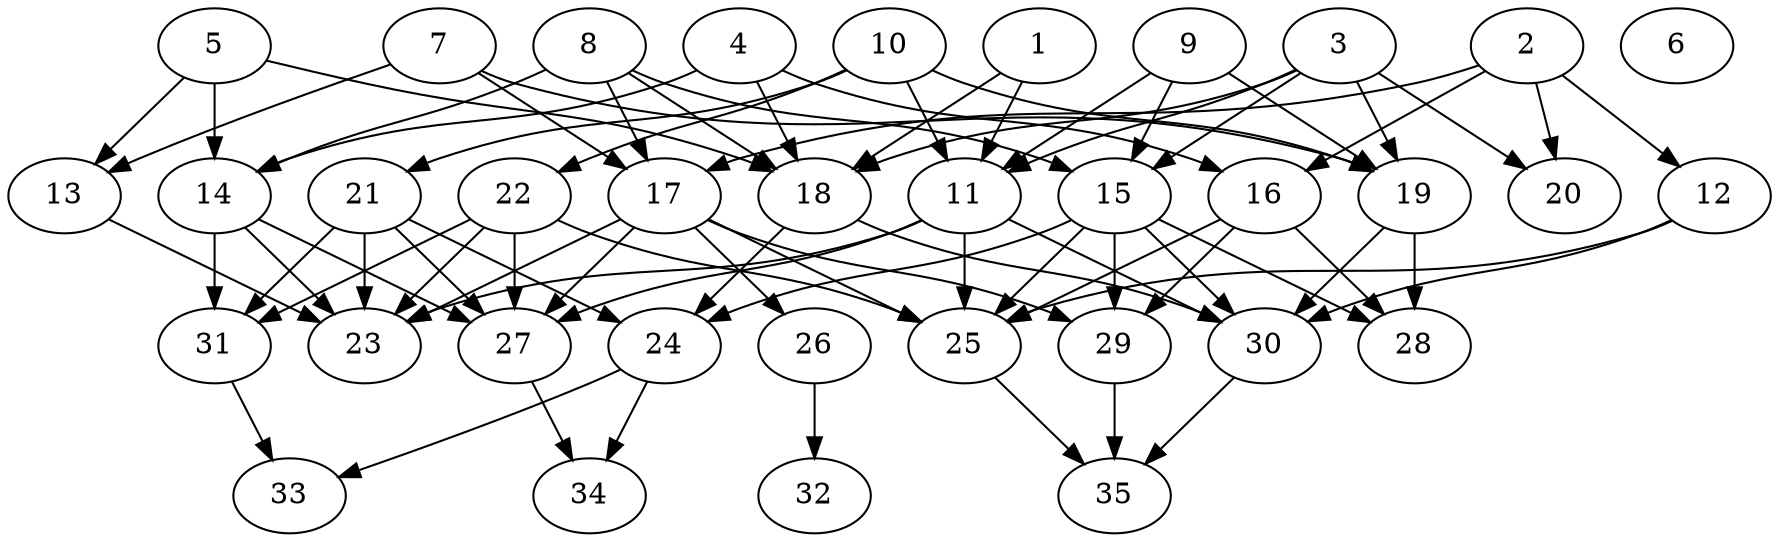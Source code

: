 // DAG automatically generated by daggen at Thu Oct  3 14:05:37 2019
// ./daggen --dot -n 35 --ccr 0.5 --fat 0.7 --regular 0.7 --density 0.5 --mindata 5242880 --maxdata 52428800 
digraph G {
  1 [size="22585344", alpha="0.02", expect_size="11292672"] 
  1 -> 11 [size ="11292672"]
  1 -> 18 [size ="11292672"]
  2 [size="34705408", alpha="0.17", expect_size="17352704"] 
  2 -> 12 [size ="17352704"]
  2 -> 16 [size ="17352704"]
  2 -> 17 [size ="17352704"]
  2 -> 20 [size ="17352704"]
  3 [size="57401344", alpha="0.13", expect_size="28700672"] 
  3 -> 11 [size ="28700672"]
  3 -> 15 [size ="28700672"]
  3 -> 18 [size ="28700672"]
  3 -> 19 [size ="28700672"]
  3 -> 20 [size ="28700672"]
  4 [size="100968448", alpha="0.07", expect_size="50484224"] 
  4 -> 14 [size ="50484224"]
  4 -> 16 [size ="50484224"]
  4 -> 18 [size ="50484224"]
  5 [size="76009472", alpha="0.05", expect_size="38004736"] 
  5 -> 13 [size ="38004736"]
  5 -> 14 [size ="38004736"]
  5 -> 18 [size ="38004736"]
  6 [size="13436928", alpha="0.01", expect_size="6718464"] 
  7 [size="71497728", alpha="0.12", expect_size="35748864"] 
  7 -> 13 [size ="35748864"]
  7 -> 17 [size ="35748864"]
  7 -> 19 [size ="35748864"]
  8 [size="70035456", alpha="0.13", expect_size="35017728"] 
  8 -> 14 [size ="35017728"]
  8 -> 15 [size ="35017728"]
  8 -> 17 [size ="35017728"]
  8 -> 18 [size ="35017728"]
  9 [size="39014400", alpha="0.03", expect_size="19507200"] 
  9 -> 11 [size ="19507200"]
  9 -> 15 [size ="19507200"]
  9 -> 19 [size ="19507200"]
  10 [size="68036608", alpha="0.07", expect_size="34018304"] 
  10 -> 11 [size ="34018304"]
  10 -> 19 [size ="34018304"]
  10 -> 21 [size ="34018304"]
  10 -> 22 [size ="34018304"]
  11 [size="95416320", alpha="0.00", expect_size="47708160"] 
  11 -> 23 [size ="47708160"]
  11 -> 25 [size ="47708160"]
  11 -> 27 [size ="47708160"]
  11 -> 30 [size ="47708160"]
  12 [size="104601600", alpha="0.18", expect_size="52300800"] 
  12 -> 25 [size ="52300800"]
  12 -> 30 [size ="52300800"]
  13 [size="88639488", alpha="0.18", expect_size="44319744"] 
  13 -> 23 [size ="44319744"]
  14 [size="57395200", alpha="0.08", expect_size="28697600"] 
  14 -> 23 [size ="28697600"]
  14 -> 27 [size ="28697600"]
  14 -> 31 [size ="28697600"]
  15 [size="90347520", alpha="0.11", expect_size="45173760"] 
  15 -> 24 [size ="45173760"]
  15 -> 25 [size ="45173760"]
  15 -> 28 [size ="45173760"]
  15 -> 29 [size ="45173760"]
  15 -> 30 [size ="45173760"]
  16 [size="18376704", alpha="0.07", expect_size="9188352"] 
  16 -> 25 [size ="9188352"]
  16 -> 28 [size ="9188352"]
  16 -> 29 [size ="9188352"]
  17 [size="25417728", alpha="0.07", expect_size="12708864"] 
  17 -> 23 [size ="12708864"]
  17 -> 25 [size ="12708864"]
  17 -> 26 [size ="12708864"]
  17 -> 27 [size ="12708864"]
  17 -> 29 [size ="12708864"]
  18 [size="83175424", alpha="0.02", expect_size="41587712"] 
  18 -> 24 [size ="41587712"]
  18 -> 30 [size ="41587712"]
  19 [size="48138240", alpha="0.00", expect_size="24069120"] 
  19 -> 28 [size ="24069120"]
  19 -> 30 [size ="24069120"]
  20 [size="63563776", alpha="0.11", expect_size="31781888"] 
  21 [size="97892352", alpha="0.03", expect_size="48946176"] 
  21 -> 23 [size ="48946176"]
  21 -> 24 [size ="48946176"]
  21 -> 27 [size ="48946176"]
  21 -> 31 [size ="48946176"]
  22 [size="97933312", alpha="0.01", expect_size="48966656"] 
  22 -> 23 [size ="48966656"]
  22 -> 25 [size ="48966656"]
  22 -> 27 [size ="48966656"]
  22 -> 31 [size ="48966656"]
  23 [size="90793984", alpha="0.09", expect_size="45396992"] 
  24 [size="79874048", alpha="0.16", expect_size="39937024"] 
  24 -> 33 [size ="39937024"]
  24 -> 34 [size ="39937024"]
  25 [size="24715264", alpha="0.17", expect_size="12357632"] 
  25 -> 35 [size ="12357632"]
  26 [size="78080000", alpha="0.18", expect_size="39040000"] 
  26 -> 32 [size ="39040000"]
  27 [size="16740352", alpha="0.12", expect_size="8370176"] 
  27 -> 34 [size ="8370176"]
  28 [size="48982016", alpha="0.19", expect_size="24491008"] 
  29 [size="58986496", alpha="0.12", expect_size="29493248"] 
  29 -> 35 [size ="29493248"]
  30 [size="60852224", alpha="0.18", expect_size="30426112"] 
  30 -> 35 [size ="30426112"]
  31 [size="16087040", alpha="0.01", expect_size="8043520"] 
  31 -> 33 [size ="8043520"]
  32 [size="31160320", alpha="0.04", expect_size="15580160"] 
  33 [size="35921920", alpha="0.04", expect_size="17960960"] 
  34 [size="77289472", alpha="0.13", expect_size="38644736"] 
  35 [size="57001984", alpha="0.00", expect_size="28500992"] 
}
